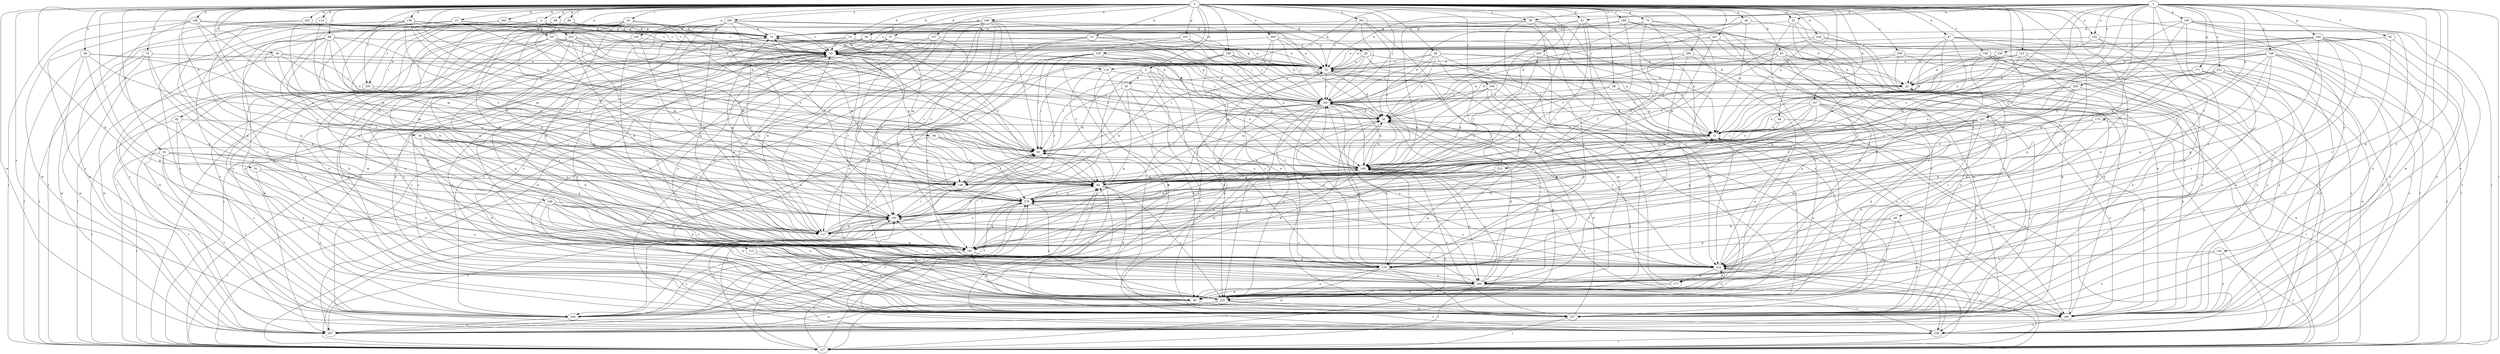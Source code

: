 strict digraph  {
0;
1;
2;
5;
11;
12;
14;
15;
20;
22;
25;
28;
30;
33;
34;
35;
37;
39;
40;
41;
42;
44;
47;
48;
49;
51;
52;
55;
60;
64;
68;
69;
70;
73;
74;
80;
83;
84;
85;
91;
92;
95;
96;
98;
105;
106;
107;
108;
113;
114;
116;
117;
123;
127;
137;
138;
139;
144;
145;
148;
149;
154;
158;
160;
163;
164;
165;
167;
168;
170;
171;
177;
179;
181;
182;
189;
190;
193;
194;
204;
207;
210;
215;
223;
225;
235;
236;
242;
243;
244;
247;
249;
250;
251;
252;
256;
257;
258;
260;
261;
262;
264;
269;
279;
0 -> 2  [label=a];
0 -> 5  [label=a];
0 -> 11  [label=a];
0 -> 12  [label=b];
0 -> 14  [label=b];
0 -> 15  [label=b];
0 -> 25  [label=c];
0 -> 28  [label=c];
0 -> 30  [label=c];
0 -> 34  [label=d];
0 -> 35  [label=d];
0 -> 37  [label=d];
0 -> 39  [label=d];
0 -> 40  [label=d];
0 -> 41  [label=d];
0 -> 44  [label=e];
0 -> 47  [label=e];
0 -> 48  [label=e];
0 -> 49  [label=e];
0 -> 51  [label=e];
0 -> 68  [label=g];
0 -> 69  [label=g];
0 -> 70  [label=g];
0 -> 73  [label=g];
0 -> 80  [label=h];
0 -> 83  [label=h];
0 -> 84  [label=h];
0 -> 85  [label=h];
0 -> 91  [label=i];
0 -> 96  [label=j];
0 -> 98  [label=j];
0 -> 105  [label=j];
0 -> 106  [label=j];
0 -> 107  [label=k];
0 -> 108  [label=k];
0 -> 113  [label=k];
0 -> 114  [label=k];
0 -> 123  [label=l];
0 -> 137  [label=m];
0 -> 139  [label=n];
0 -> 144  [label=n];
0 -> 145  [label=n];
0 -> 154  [label=o];
0 -> 163  [label=p];
0 -> 182  [label=r];
0 -> 189  [label=r];
0 -> 190  [label=r];
0 -> 194  [label=s];
0 -> 204  [label=s];
0 -> 207  [label=t];
0 -> 223  [label=u];
0 -> 235  [label=v];
0 -> 242  [label=w];
0 -> 243  [label=w];
0 -> 244  [label=w];
0 -> 247  [label=w];
0 -> 249  [label=x];
0 -> 250  [label=x];
0 -> 251  [label=x];
0 -> 258  [label=y];
0 -> 260  [label=y];
0 -> 261  [label=y];
0 -> 262  [label=y];
0 -> 264  [label=y];
0 -> 269  [label=y];
0 -> 279  [label=z];
1 -> 30  [label=c];
1 -> 41  [label=d];
1 -> 51  [label=e];
1 -> 52  [label=e];
1 -> 55  [label=f];
1 -> 60  [label=f];
1 -> 106  [label=j];
1 -> 116  [label=k];
1 -> 127  [label=l];
1 -> 148  [label=n];
1 -> 154  [label=o];
1 -> 158  [label=o];
1 -> 164  [label=p];
1 -> 165  [label=p];
1 -> 171  [label=q];
1 -> 177  [label=q];
1 -> 179  [label=q];
1 -> 181  [label=q];
1 -> 210  [label=t];
1 -> 247  [label=w];
1 -> 251  [label=x];
1 -> 252  [label=x];
1 -> 256  [label=x];
1 -> 269  [label=y];
1 -> 279  [label=z];
2 -> 74  [label=g];
2 -> 92  [label=i];
2 -> 116  [label=k];
2 -> 167  [label=p];
2 -> 168  [label=p];
2 -> 190  [label=r];
2 -> 223  [label=u];
2 -> 235  [label=v];
2 -> 257  [label=x];
5 -> 20  [label=b];
5 -> 106  [label=j];
5 -> 138  [label=m];
5 -> 149  [label=n];
5 -> 236  [label=v];
5 -> 257  [label=x];
5 -> 279  [label=z];
11 -> 95  [label=i];
11 -> 149  [label=n];
11 -> 160  [label=o];
12 -> 11  [label=a];
12 -> 33  [label=c];
12 -> 52  [label=e];
12 -> 127  [label=l];
12 -> 181  [label=q];
14 -> 33  [label=c];
14 -> 64  [label=f];
14 -> 106  [label=j];
14 -> 138  [label=m];
14 -> 181  [label=q];
14 -> 257  [label=x];
15 -> 33  [label=c];
15 -> 64  [label=f];
15 -> 74  [label=g];
15 -> 85  [label=h];
15 -> 95  [label=i];
15 -> 127  [label=l];
15 -> 247  [label=w];
15 -> 257  [label=x];
20 -> 85  [label=h];
20 -> 95  [label=i];
20 -> 106  [label=j];
20 -> 170  [label=p];
20 -> 181  [label=q];
20 -> 193  [label=r];
22 -> 106  [label=j];
25 -> 64  [label=f];
25 -> 74  [label=g];
25 -> 127  [label=l];
25 -> 181  [label=q];
25 -> 204  [label=s];
28 -> 22  [label=b];
28 -> 42  [label=d];
28 -> 52  [label=e];
28 -> 85  [label=h];
28 -> 95  [label=i];
28 -> 106  [label=j];
28 -> 127  [label=l];
28 -> 138  [label=m];
28 -> 170  [label=p];
30 -> 74  [label=g];
30 -> 117  [label=k];
30 -> 215  [label=t];
30 -> 225  [label=u];
30 -> 247  [label=w];
30 -> 269  [label=y];
33 -> 52  [label=e];
33 -> 95  [label=i];
33 -> 160  [label=o];
33 -> 181  [label=q];
33 -> 193  [label=r];
33 -> 225  [label=u];
33 -> 247  [label=w];
33 -> 269  [label=y];
33 -> 279  [label=z];
34 -> 85  [label=h];
34 -> 95  [label=i];
34 -> 117  [label=k];
34 -> 181  [label=q];
34 -> 193  [label=r];
34 -> 269  [label=y];
34 -> 279  [label=z];
35 -> 127  [label=l];
35 -> 138  [label=m];
35 -> 149  [label=n];
35 -> 204  [label=s];
35 -> 236  [label=v];
35 -> 269  [label=y];
37 -> 33  [label=c];
37 -> 52  [label=e];
37 -> 127  [label=l];
37 -> 204  [label=s];
37 -> 236  [label=v];
39 -> 11  [label=a];
39 -> 52  [label=e];
39 -> 95  [label=i];
39 -> 106  [label=j];
39 -> 225  [label=u];
40 -> 52  [label=e];
40 -> 95  [label=i];
40 -> 106  [label=j];
40 -> 127  [label=l];
40 -> 138  [label=m];
40 -> 247  [label=w];
41 -> 74  [label=g];
41 -> 149  [label=n];
41 -> 170  [label=p];
41 -> 193  [label=r];
41 -> 257  [label=x];
41 -> 279  [label=z];
42 -> 11  [label=a];
42 -> 85  [label=h];
42 -> 106  [label=j];
42 -> 149  [label=n];
42 -> 170  [label=p];
42 -> 279  [label=z];
44 -> 11  [label=a];
44 -> 95  [label=i];
44 -> 257  [label=x];
47 -> 22  [label=b];
47 -> 33  [label=c];
47 -> 127  [label=l];
47 -> 138  [label=m];
47 -> 181  [label=q];
47 -> 236  [label=v];
47 -> 257  [label=x];
48 -> 11  [label=a];
48 -> 52  [label=e];
48 -> 95  [label=i];
48 -> 127  [label=l];
48 -> 170  [label=p];
48 -> 247  [label=w];
49 -> 11  [label=a];
49 -> 42  [label=d];
49 -> 74  [label=g];
49 -> 160  [label=o];
51 -> 74  [label=g];
51 -> 225  [label=u];
51 -> 236  [label=v];
51 -> 247  [label=w];
51 -> 257  [label=x];
52 -> 22  [label=b];
52 -> 33  [label=c];
52 -> 42  [label=d];
52 -> 74  [label=g];
52 -> 95  [label=i];
52 -> 106  [label=j];
52 -> 269  [label=y];
55 -> 22  [label=b];
55 -> 33  [label=c];
55 -> 160  [label=o];
55 -> 215  [label=t];
60 -> 117  [label=k];
60 -> 170  [label=p];
60 -> 225  [label=u];
60 -> 257  [label=x];
64 -> 74  [label=g];
64 -> 85  [label=h];
64 -> 106  [label=j];
64 -> 225  [label=u];
64 -> 279  [label=z];
68 -> 11  [label=a];
68 -> 106  [label=j];
68 -> 149  [label=n];
68 -> 225  [label=u];
69 -> 74  [label=g];
69 -> 95  [label=i];
69 -> 117  [label=k];
69 -> 160  [label=o];
69 -> 236  [label=v];
70 -> 42  [label=d];
70 -> 64  [label=f];
70 -> 74  [label=g];
70 -> 193  [label=r];
70 -> 215  [label=t];
70 -> 257  [label=x];
73 -> 52  [label=e];
73 -> 117  [label=k];
73 -> 127  [label=l];
73 -> 215  [label=t];
73 -> 247  [label=w];
74 -> 33  [label=c];
74 -> 64  [label=f];
74 -> 138  [label=m];
74 -> 149  [label=n];
80 -> 33  [label=c];
80 -> 42  [label=d];
80 -> 106  [label=j];
80 -> 193  [label=r];
80 -> 204  [label=s];
83 -> 42  [label=d];
83 -> 52  [label=e];
83 -> 127  [label=l];
83 -> 149  [label=n];
83 -> 204  [label=s];
83 -> 215  [label=t];
83 -> 236  [label=v];
84 -> 64  [label=f];
84 -> 95  [label=i];
84 -> 149  [label=n];
84 -> 236  [label=v];
85 -> 11  [label=a];
85 -> 33  [label=c];
85 -> 42  [label=d];
85 -> 95  [label=i];
85 -> 160  [label=o];
85 -> 181  [label=q];
91 -> 64  [label=f];
91 -> 225  [label=u];
91 -> 257  [label=x];
92 -> 11  [label=a];
92 -> 127  [label=l];
92 -> 204  [label=s];
92 -> 257  [label=x];
95 -> 149  [label=n];
95 -> 204  [label=s];
95 -> 236  [label=v];
96 -> 11  [label=a];
96 -> 52  [label=e];
96 -> 74  [label=g];
96 -> 117  [label=k];
96 -> 181  [label=q];
96 -> 193  [label=r];
98 -> 11  [label=a];
98 -> 33  [label=c];
98 -> 42  [label=d];
98 -> 64  [label=f];
98 -> 117  [label=k];
98 -> 138  [label=m];
98 -> 193  [label=r];
98 -> 204  [label=s];
98 -> 269  [label=y];
105 -> 52  [label=e];
105 -> 95  [label=i];
105 -> 127  [label=l];
105 -> 149  [label=n];
105 -> 170  [label=p];
105 -> 193  [label=r];
105 -> 215  [label=t];
105 -> 257  [label=x];
105 -> 269  [label=y];
106 -> 42  [label=d];
106 -> 74  [label=g];
106 -> 149  [label=n];
106 -> 204  [label=s];
106 -> 215  [label=t];
106 -> 225  [label=u];
106 -> 247  [label=w];
106 -> 257  [label=x];
106 -> 269  [label=y];
107 -> 11  [label=a];
107 -> 42  [label=d];
107 -> 64  [label=f];
107 -> 85  [label=h];
107 -> 138  [label=m];
107 -> 149  [label=n];
107 -> 160  [label=o];
107 -> 257  [label=x];
107 -> 269  [label=y];
108 -> 33  [label=c];
108 -> 74  [label=g];
108 -> 127  [label=l];
108 -> 138  [label=m];
108 -> 170  [label=p];
108 -> 193  [label=r];
108 -> 247  [label=w];
113 -> 170  [label=p];
113 -> 225  [label=u];
114 -> 64  [label=f];
114 -> 74  [label=g];
114 -> 138  [label=m];
116 -> 22  [label=b];
116 -> 95  [label=i];
116 -> 225  [label=u];
116 -> 257  [label=x];
117 -> 33  [label=c];
117 -> 95  [label=i];
117 -> 181  [label=q];
117 -> 193  [label=r];
117 -> 279  [label=z];
123 -> 22  [label=b];
123 -> 52  [label=e];
123 -> 85  [label=h];
123 -> 160  [label=o];
123 -> 193  [label=r];
123 -> 257  [label=x];
127 -> 22  [label=b];
127 -> 33  [label=c];
127 -> 64  [label=f];
127 -> 95  [label=i];
127 -> 106  [label=j];
127 -> 149  [label=n];
127 -> 215  [label=t];
127 -> 279  [label=z];
137 -> 33  [label=c];
137 -> 106  [label=j];
137 -> 117  [label=k];
137 -> 127  [label=l];
137 -> 160  [label=o];
137 -> 247  [label=w];
137 -> 279  [label=z];
138 -> 95  [label=i];
138 -> 193  [label=r];
139 -> 33  [label=c];
139 -> 42  [label=d];
139 -> 52  [label=e];
139 -> 64  [label=f];
139 -> 74  [label=g];
139 -> 95  [label=i];
139 -> 138  [label=m];
139 -> 181  [label=q];
139 -> 193  [label=r];
139 -> 269  [label=y];
139 -> 279  [label=z];
144 -> 127  [label=l];
144 -> 160  [label=o];
144 -> 215  [label=t];
144 -> 257  [label=x];
145 -> 33  [label=c];
145 -> 160  [label=o];
145 -> 279  [label=z];
148 -> 11  [label=a];
148 -> 22  [label=b];
148 -> 52  [label=e];
148 -> 64  [label=f];
148 -> 127  [label=l];
148 -> 160  [label=o];
148 -> 181  [label=q];
148 -> 236  [label=v];
148 -> 279  [label=z];
149 -> 64  [label=f];
149 -> 106  [label=j];
149 -> 138  [label=m];
149 -> 181  [label=q];
149 -> 215  [label=t];
149 -> 236  [label=v];
149 -> 257  [label=x];
149 -> 269  [label=y];
154 -> 11  [label=a];
154 -> 33  [label=c];
154 -> 127  [label=l];
154 -> 138  [label=m];
154 -> 269  [label=y];
158 -> 11  [label=a];
158 -> 52  [label=e];
158 -> 95  [label=i];
158 -> 106  [label=j];
158 -> 269  [label=y];
160 -> 11  [label=a];
160 -> 22  [label=b];
160 -> 64  [label=f];
160 -> 236  [label=v];
163 -> 33  [label=c];
163 -> 106  [label=j];
163 -> 149  [label=n];
163 -> 279  [label=z];
164 -> 11  [label=a];
164 -> 33  [label=c];
164 -> 52  [label=e];
164 -> 138  [label=m];
164 -> 160  [label=o];
164 -> 170  [label=p];
164 -> 215  [label=t];
164 -> 236  [label=v];
164 -> 257  [label=x];
164 -> 269  [label=y];
165 -> 64  [label=f];
165 -> 74  [label=g];
165 -> 127  [label=l];
165 -> 160  [label=o];
165 -> 215  [label=t];
165 -> 225  [label=u];
165 -> 257  [label=x];
165 -> 279  [label=z];
167 -> 33  [label=c];
167 -> 52  [label=e];
167 -> 85  [label=h];
167 -> 106  [label=j];
167 -> 138  [label=m];
167 -> 215  [label=t];
167 -> 225  [label=u];
168 -> 85  [label=h];
168 -> 127  [label=l];
168 -> 170  [label=p];
168 -> 181  [label=q];
168 -> 193  [label=r];
168 -> 215  [label=t];
168 -> 225  [label=u];
168 -> 257  [label=x];
168 -> 269  [label=y];
170 -> 42  [label=d];
170 -> 52  [label=e];
170 -> 106  [label=j];
170 -> 225  [label=u];
170 -> 247  [label=w];
170 -> 257  [label=x];
170 -> 269  [label=y];
171 -> 22  [label=b];
171 -> 64  [label=f];
171 -> 215  [label=t];
171 -> 247  [label=w];
177 -> 52  [label=e];
177 -> 85  [label=h];
177 -> 193  [label=r];
177 -> 215  [label=t];
179 -> 11  [label=a];
179 -> 117  [label=k];
179 -> 127  [label=l];
179 -> 149  [label=n];
181 -> 11  [label=a];
181 -> 42  [label=d];
181 -> 95  [label=i];
181 -> 170  [label=p];
181 -> 193  [label=r];
181 -> 204  [label=s];
181 -> 215  [label=t];
182 -> 11  [label=a];
182 -> 52  [label=e];
182 -> 160  [label=o];
182 -> 170  [label=p];
182 -> 236  [label=v];
182 -> 257  [label=x];
189 -> 42  [label=d];
189 -> 64  [label=f];
189 -> 74  [label=g];
189 -> 85  [label=h];
189 -> 160  [label=o];
189 -> 247  [label=w];
190 -> 11  [label=a];
190 -> 22  [label=b];
190 -> 52  [label=e];
190 -> 64  [label=f];
190 -> 106  [label=j];
190 -> 117  [label=k];
190 -> 160  [label=o];
193 -> 11  [label=a];
193 -> 33  [label=c];
193 -> 64  [label=f];
193 -> 74  [label=g];
193 -> 117  [label=k];
193 -> 149  [label=n];
194 -> 106  [label=j];
194 -> 138  [label=m];
194 -> 149  [label=n];
194 -> 160  [label=o];
194 -> 170  [label=p];
194 -> 236  [label=v];
204 -> 42  [label=d];
204 -> 52  [label=e];
204 -> 64  [label=f];
204 -> 193  [label=r];
204 -> 247  [label=w];
204 -> 279  [label=z];
207 -> 33  [label=c];
207 -> 52  [label=e];
207 -> 64  [label=f];
207 -> 215  [label=t];
207 -> 269  [label=y];
210 -> 138  [label=m];
210 -> 170  [label=p];
210 -> 279  [label=z];
215 -> 11  [label=a];
215 -> 33  [label=c];
215 -> 127  [label=l];
215 -> 160  [label=o];
215 -> 193  [label=r];
215 -> 225  [label=u];
215 -> 279  [label=z];
215 -> 177  [label=g];
223 -> 33  [label=c];
223 -> 42  [label=d];
223 -> 64  [label=f];
223 -> 117  [label=k];
223 -> 138  [label=m];
223 -> 160  [label=o];
223 -> 247  [label=w];
223 -> 257  [label=x];
223 -> 269  [label=y];
225 -> 74  [label=g];
225 -> 127  [label=l];
225 -> 204  [label=s];
225 -> 236  [label=v];
225 -> 247  [label=w];
225 -> 257  [label=x];
225 -> 279  [label=z];
235 -> 106  [label=j];
235 -> 193  [label=r];
235 -> 204  [label=s];
236 -> 42  [label=d];
236 -> 64  [label=f];
236 -> 127  [label=l];
236 -> 193  [label=r];
242 -> 33  [label=c];
242 -> 74  [label=g];
242 -> 181  [label=q];
242 -> 204  [label=s];
243 -> 42  [label=d];
243 -> 74  [label=g];
243 -> 117  [label=k];
243 -> 160  [label=o];
243 -> 181  [label=q];
244 -> 33  [label=c];
244 -> 138  [label=m];
244 -> 236  [label=v];
244 -> 257  [label=x];
247 -> 193  [label=r];
247 -> 279  [label=z];
249 -> 33  [label=c];
249 -> 42  [label=d];
249 -> 74  [label=g];
249 -> 85  [label=h];
249 -> 95  [label=i];
249 -> 117  [label=k];
249 -> 149  [label=n];
249 -> 160  [label=o];
249 -> 193  [label=r];
249 -> 225  [label=u];
249 -> 236  [label=v];
250 -> 11  [label=a];
250 -> 52  [label=e];
250 -> 64  [label=f];
250 -> 193  [label=r];
251 -> 11  [label=a];
251 -> 64  [label=f];
251 -> 85  [label=h];
251 -> 95  [label=i];
251 -> 160  [label=o];
251 -> 170  [label=p];
251 -> 181  [label=q];
251 -> 257  [label=x];
252 -> 22  [label=b];
252 -> 117  [label=k];
252 -> 149  [label=n];
252 -> 160  [label=o];
252 -> 193  [label=r];
252 -> 225  [label=u];
252 -> 257  [label=x];
256 -> 106  [label=j];
256 -> 149  [label=n];
256 -> 170  [label=p];
256 -> 181  [label=q];
256 -> 236  [label=v];
256 -> 279  [label=z];
257 -> 33  [label=c];
257 -> 42  [label=d];
257 -> 74  [label=g];
257 -> 127  [label=l];
258 -> 42  [label=d];
258 -> 52  [label=e];
258 -> 160  [label=o];
258 -> 215  [label=t];
258 -> 236  [label=v];
260 -> 11  [label=a];
260 -> 33  [label=c];
260 -> 52  [label=e];
260 -> 106  [label=j];
260 -> 117  [label=k];
260 -> 225  [label=u];
261 -> 52  [label=e];
261 -> 74  [label=g];
261 -> 106  [label=j];
261 -> 149  [label=n];
261 -> 181  [label=q];
261 -> 215  [label=t];
262 -> 22  [label=b];
262 -> 33  [label=c];
262 -> 52  [label=e];
262 -> 74  [label=g];
262 -> 85  [label=h];
262 -> 117  [label=k];
262 -> 127  [label=l];
262 -> 160  [label=o];
262 -> 181  [label=q];
262 -> 215  [label=t];
262 -> 279  [label=z];
264 -> 22  [label=b];
264 -> 52  [label=e];
264 -> 64  [label=f];
264 -> 106  [label=j];
264 -> 117  [label=k];
264 -> 257  [label=x];
269 -> 42  [label=d];
269 -> 106  [label=j];
269 -> 127  [label=l];
269 -> 149  [label=n];
269 -> 160  [label=o];
269 -> 225  [label=u];
269 -> 236  [label=v];
279 -> 33  [label=c];
279 -> 64  [label=f];
279 -> 106  [label=j];
279 -> 181  [label=q];
279 -> 193  [label=r];
}
